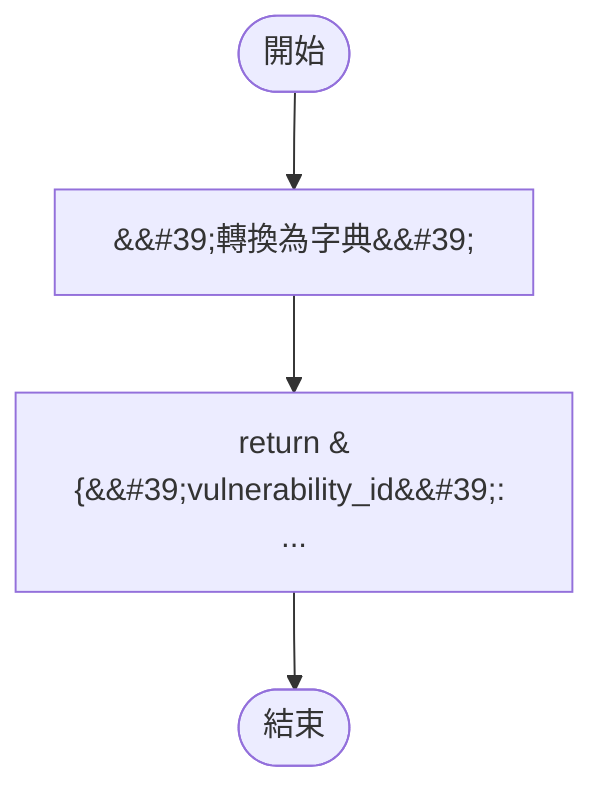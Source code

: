 flowchart TB
    n1([開始])
    n2([結束])
    n3[&amp;&#35;39;轉換為字典&amp;&#35;39;]
    n4[return &#123;&amp;&#35;39;vulnerability_id&amp;&#35;39;: ...]
    n1 --> n3
    n3 --> n4
    n4 --> n2